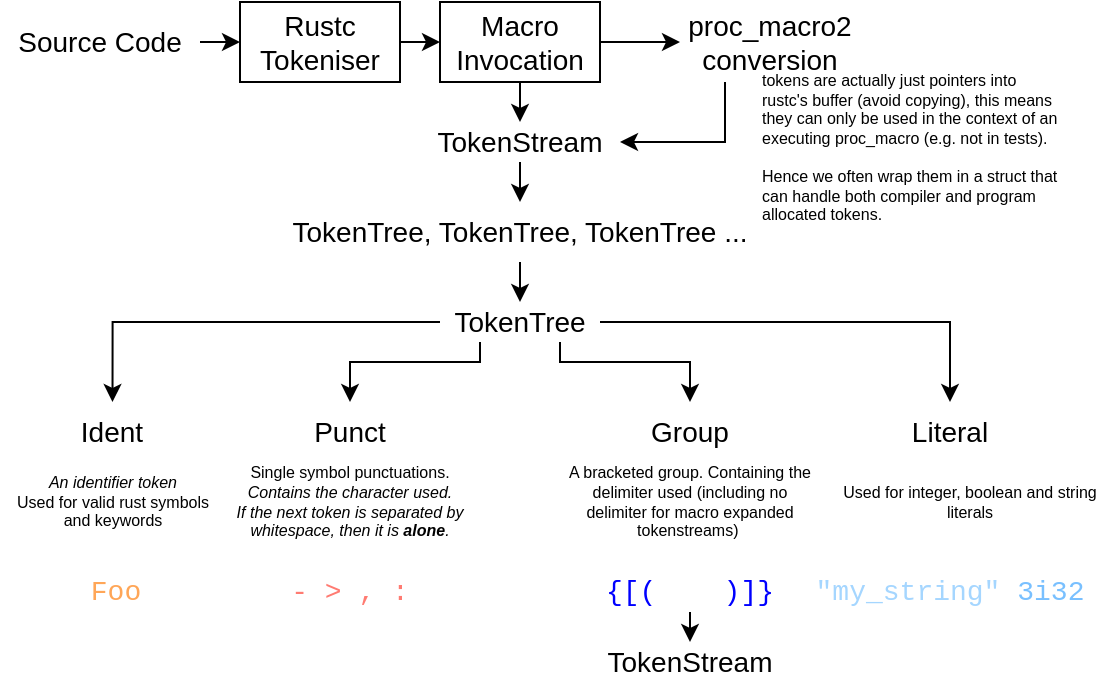 <mxfile>
    <diagram id="-6t1l9IEK4NTy3ZGaixX" name="Page-1">
        <mxGraphModel dx="1004" dy="1756" grid="1" gridSize="10" guides="1" tooltips="1" connect="1" arrows="1" fold="1" page="1" pageScale="1" pageWidth="850" pageHeight="1100" math="0" shadow="0">
            <root>
                <mxCell id="0"/>
                <mxCell id="1" parent="0"/>
                <mxCell id="7" value="&lt;font style=&quot;font-size: 14px;&quot;&gt;Punct&lt;/font&gt;" style="text;html=1;strokeColor=none;fillColor=none;align=center;verticalAlign=middle;whiteSpace=wrap;rounded=0;fontSize=8;" vertex="1" parent="1">
                    <mxGeometry x="120" y="50" width="110" height="30" as="geometry"/>
                </mxCell>
                <mxCell id="8" value="Single symbol punctuations.&lt;i&gt;&lt;br&gt;Contains the character used. &lt;br&gt;If the next token is separated by whitespace, then it is &lt;b&gt;alone&lt;/b&gt;.&lt;/i&gt;" style="text;html=1;strokeColor=none;fillColor=none;align=center;verticalAlign=middle;whiteSpace=wrap;rounded=0;fontSize=8;" vertex="1" parent="1">
                    <mxGeometry x="115" y="80" width="120" height="40" as="geometry"/>
                </mxCell>
                <mxCell id="10" value="&lt;i&gt;An identifier token&lt;br&gt;&lt;/i&gt;Used for valid rust symbols and keywords" style="text;html=1;strokeColor=none;fillColor=none;align=center;verticalAlign=middle;whiteSpace=wrap;rounded=0;fontSize=8;" vertex="1" parent="1">
                    <mxGeometry y="80" width="112.5" height="40" as="geometry"/>
                </mxCell>
                <mxCell id="11" value="&lt;font style=&quot;font-size: 14px;&quot;&gt;Ident&lt;/font&gt;" style="text;html=1;strokeColor=none;fillColor=none;align=center;verticalAlign=middle;whiteSpace=wrap;rounded=0;fontSize=8;" vertex="1" parent="1">
                    <mxGeometry x="1.25" y="50" width="110" height="30" as="geometry"/>
                </mxCell>
                <mxCell id="12" value="&lt;div style=&quot;font-family: Consolas, &amp;quot;Courier New&amp;quot;, monospace; font-size: 14px; line-height: 19px;&quot;&gt;&lt;font color=&quot;#ffa657&quot;&gt;Foo&lt;/font&gt;&lt;/div&gt;" style="text;html=1;strokeColor=none;fillColor=none;align=center;verticalAlign=middle;whiteSpace=wrap;rounded=0;fontSize=8;labelBackgroundColor=none;" vertex="1" parent="1">
                    <mxGeometry x="2.5" y="130" width="110" height="30" as="geometry"/>
                </mxCell>
                <mxCell id="13" value="&lt;div style=&quot;font-family: Consolas, &amp;quot;Courier New&amp;quot;, monospace; font-size: 14px; line-height: 19px;&quot;&gt;&lt;div style=&quot;color: rgb(230, 237, 243); line-height: 19px;&quot;&gt;&lt;span style=&quot;color: #ff7b72;&quot;&gt;-&amp;nbsp;&lt;/span&gt;&lt;span style=&quot;color: rgb(255, 123, 114);&quot;&gt;&amp;gt; ,&amp;nbsp;&lt;/span&gt;&lt;span style=&quot;color: rgb(255, 123, 114);&quot;&gt;:&lt;/span&gt;&lt;/div&gt;&lt;/div&gt;" style="text;html=1;strokeColor=none;fillColor=none;align=center;verticalAlign=middle;whiteSpace=wrap;rounded=0;fontSize=8;labelBackgroundColor=none;" vertex="1" parent="1">
                    <mxGeometry x="120" y="130" width="110" height="30" as="geometry"/>
                </mxCell>
                <mxCell id="21" style="edgeStyle=none;html=1;entryX=0.5;entryY=0;entryDx=0;entryDy=0;fontSize=14;" edge="1" parent="1" source="16" target="20">
                    <mxGeometry relative="1" as="geometry"/>
                </mxCell>
                <mxCell id="16" value="&lt;div style=&quot;font-family: Consolas, &amp;quot;Courier New&amp;quot;, monospace; font-size: 14px; line-height: 19px;&quot;&gt;&lt;div style=&quot;line-height: 19px;&quot;&gt;&lt;div style=&quot;line-height: 19px;&quot;&gt;&lt;span style=&quot;&quot;&gt;{&lt;/span&gt;[(&amp;nbsp; &amp;nbsp; )]}&lt;/div&gt;&lt;/div&gt;&lt;/div&gt;" style="text;html=1;strokeColor=none;fillColor=none;align=center;verticalAlign=middle;whiteSpace=wrap;rounded=0;fontSize=8;labelBackgroundColor=none;fontColor=#0000FF;" vertex="1" parent="1">
                    <mxGeometry x="295" y="135" width="100" height="20" as="geometry"/>
                </mxCell>
                <mxCell id="18" value="&lt;font style=&quot;font-size: 14px;&quot;&gt;Group&lt;/font&gt;" style="text;html=1;strokeColor=none;fillColor=none;align=center;verticalAlign=middle;whiteSpace=wrap;rounded=0;fontSize=8;" vertex="1" parent="1">
                    <mxGeometry x="290" y="50" width="110" height="30" as="geometry"/>
                </mxCell>
                <mxCell id="19" value="A bracketed group. Containing the delimiter used (including no delimiter for macro expanded tokenstreams)&amp;nbsp;" style="text;html=1;strokeColor=none;fillColor=none;align=center;verticalAlign=middle;whiteSpace=wrap;rounded=0;fontSize=8;" vertex="1" parent="1">
                    <mxGeometry x="280" y="80" width="130" height="40" as="geometry"/>
                </mxCell>
                <mxCell id="20" value="TokenStream" style="text;html=1;strokeColor=none;fillColor=none;align=center;verticalAlign=middle;whiteSpace=wrap;rounded=0;fontSize=14;" vertex="1" parent="1">
                    <mxGeometry x="295" y="170" width="100" height="20" as="geometry"/>
                </mxCell>
                <mxCell id="22" value="&lt;font style=&quot;font-size: 14px;&quot;&gt;Literal&lt;/font&gt;" style="text;html=1;strokeColor=none;fillColor=none;align=center;verticalAlign=middle;whiteSpace=wrap;rounded=0;fontSize=8;" vertex="1" parent="1">
                    <mxGeometry x="420" y="50" width="110" height="30" as="geometry"/>
                </mxCell>
                <mxCell id="23" value="Used for integer, boolean and string literals" style="text;html=1;strokeColor=none;fillColor=none;align=center;verticalAlign=middle;whiteSpace=wrap;rounded=0;fontSize=8;" vertex="1" parent="1">
                    <mxGeometry x="420" y="80" width="130" height="40" as="geometry"/>
                </mxCell>
                <mxCell id="29" value="&lt;div style=&quot;font-family: Consolas, &amp;quot;Courier New&amp;quot;, monospace; font-size: 14px; line-height: 19px;&quot;&gt;&lt;div style=&quot;color: rgb(230, 237, 243); line-height: 19px;&quot;&gt;&lt;div style=&quot;line-height: 19px;&quot;&gt;&lt;span style=&quot;color: #a5d6ff;&quot;&gt;&quot;my_string&quot;&amp;nbsp;&lt;/span&gt;&lt;span style=&quot;color: rgb(121, 192, 255);&quot;&gt;3&lt;/span&gt;&lt;span style=&quot;color: rgb(121, 192, 255);&quot;&gt;i32&lt;/span&gt;&lt;/div&gt;&lt;/div&gt;&lt;/div&gt;" style="text;html=1;strokeColor=none;fillColor=none;align=center;verticalAlign=middle;whiteSpace=wrap;rounded=0;fontSize=8;labelBackgroundColor=none;" vertex="1" parent="1">
                    <mxGeometry x="420" y="130" width="110" height="30" as="geometry"/>
                </mxCell>
                <mxCell id="31" style="edgeStyle=orthogonalEdgeStyle;html=1;exitX=0;exitY=0.5;exitDx=0;exitDy=0;entryX=0.5;entryY=0;entryDx=0;entryDy=0;fontSize=14;rounded=0;" edge="1" parent="1" source="30" target="11">
                    <mxGeometry relative="1" as="geometry"/>
                </mxCell>
                <mxCell id="32" style="edgeStyle=orthogonalEdgeStyle;html=1;exitX=0.25;exitY=1;exitDx=0;exitDy=0;entryX=0.5;entryY=0;entryDx=0;entryDy=0;fontSize=14;rounded=0;" edge="1" parent="1" source="30" target="7">
                    <mxGeometry relative="1" as="geometry">
                        <Array as="points">
                            <mxPoint x="240" y="30"/>
                            <mxPoint x="175" y="30"/>
                        </Array>
                    </mxGeometry>
                </mxCell>
                <mxCell id="33" style="edgeStyle=orthogonalEdgeStyle;html=1;exitX=0.75;exitY=1;exitDx=0;exitDy=0;entryX=0.5;entryY=0;entryDx=0;entryDy=0;fontSize=14;rounded=0;" edge="1" parent="1" source="30" target="18">
                    <mxGeometry relative="1" as="geometry">
                        <Array as="points">
                            <mxPoint x="280" y="30"/>
                            <mxPoint x="345" y="30"/>
                        </Array>
                    </mxGeometry>
                </mxCell>
                <mxCell id="34" style="edgeStyle=orthogonalEdgeStyle;html=1;exitX=1;exitY=0.5;exitDx=0;exitDy=0;entryX=0.5;entryY=0;entryDx=0;entryDy=0;fontSize=14;rounded=0;" edge="1" parent="1" source="30" target="22">
                    <mxGeometry relative="1" as="geometry"/>
                </mxCell>
                <mxCell id="30" value="TokenTree" style="text;html=1;strokeColor=none;fillColor=none;align=center;verticalAlign=middle;whiteSpace=wrap;rounded=0;fontSize=14;" vertex="1" parent="1">
                    <mxGeometry x="220" width="80" height="20" as="geometry"/>
                </mxCell>
                <mxCell id="37" style="edgeStyle=orthogonalEdgeStyle;rounded=0;html=1;exitX=1;exitY=0.5;exitDx=0;exitDy=0;entryX=0;entryY=0.5;entryDx=0;entryDy=0;fontSize=14;" edge="1" parent="1" source="35" target="36">
                    <mxGeometry relative="1" as="geometry"/>
                </mxCell>
                <mxCell id="35" value="Source Code" style="text;html=1;strokeColor=none;fillColor=none;align=center;verticalAlign=middle;whiteSpace=wrap;rounded=0;labelBackgroundColor=none;fontSize=14;" vertex="1" parent="1">
                    <mxGeometry y="-145" width="100" height="30" as="geometry"/>
                </mxCell>
                <mxCell id="40" style="edgeStyle=orthogonalEdgeStyle;rounded=0;html=1;exitX=1;exitY=0.5;exitDx=0;exitDy=0;entryX=0;entryY=0.5;entryDx=0;entryDy=0;fontSize=14;" edge="1" parent="1" source="36" target="38">
                    <mxGeometry relative="1" as="geometry"/>
                </mxCell>
                <mxCell id="36" value="Rustc&lt;br&gt;Tokeniser" style="rounded=0;whiteSpace=wrap;html=1;labelBackgroundColor=none;fontSize=14;" vertex="1" parent="1">
                    <mxGeometry x="120" y="-150" width="80" height="40" as="geometry"/>
                </mxCell>
                <mxCell id="39" style="edgeStyle=orthogonalEdgeStyle;rounded=0;html=1;exitX=0.5;exitY=1;exitDx=0;exitDy=0;entryX=0.5;entryY=0;entryDx=0;entryDy=0;fontSize=14;" edge="1" parent="1" source="41" target="30">
                    <mxGeometry relative="1" as="geometry"/>
                </mxCell>
                <mxCell id="43" style="edgeStyle=orthogonalEdgeStyle;rounded=0;html=1;exitX=0.5;exitY=1;exitDx=0;exitDy=0;entryX=0.5;entryY=0;entryDx=0;entryDy=0;fontSize=14;" edge="1" parent="1" source="38" target="42">
                    <mxGeometry relative="1" as="geometry"/>
                </mxCell>
                <mxCell id="47" style="edgeStyle=orthogonalEdgeStyle;rounded=0;html=1;exitX=1;exitY=0.5;exitDx=0;exitDy=0;entryX=0;entryY=0.5;entryDx=0;entryDy=0;fontSize=8;" edge="1" parent="1" source="38" target="46">
                    <mxGeometry relative="1" as="geometry"/>
                </mxCell>
                <mxCell id="38" value="Macro Invocation" style="rounded=0;whiteSpace=wrap;html=1;labelBackgroundColor=none;fontSize=14;" vertex="1" parent="1">
                    <mxGeometry x="220" y="-150" width="80" height="40" as="geometry"/>
                </mxCell>
                <mxCell id="41" value="TokenTree, TokenTree, TokenTree ...&lt;br&gt;&lt;span style=&quot;color: rgba(0, 0, 0, 0); font-family: monospace; font-size: 0px; text-align: start;&quot;&gt;%3CmxGraphModel%3E%3Croot%3E%3CmxCell%20id%3D%220%22%2F%3E%3CmxCell%20id%3D%221%22%20parent%3D%220%22%2F%3E%3CmxCell%20id%3D%222%22%20value%3D%22TokenTree%22%20style%3D%22text%3Bhtml%3D1%3BstrokeColor%3Dnone%3BfillColor%3Dnone%3Balign%3Dcenter%3BverticalAlign%3Dmiddle%3BwhiteSpace%3Dwrap%3Brounded%3D0%3BfontSize%3D14%3B%22%20vertex%3D%221%22%20parent%3D%221%22%3E%3CmxGeometry%20x%3D%22205%22%20y%3D%22200%22%20width%3D%2280%22%20height%3D%2230%22%20as%3D%22geometry%22%2F%3E%3C%2FmxCell%3E%3C%2Froot%3E%3C%2FmxGraphModel%3E&lt;/span&gt;" style="text;html=1;strokeColor=none;fillColor=none;align=center;verticalAlign=top;whiteSpace=wrap;rounded=0;fontSize=14;" vertex="1" parent="1">
                    <mxGeometry x="141.25" y="-50" width="237.5" height="30" as="geometry"/>
                </mxCell>
                <mxCell id="44" style="edgeStyle=orthogonalEdgeStyle;rounded=0;html=1;exitX=0.5;exitY=1;exitDx=0;exitDy=0;entryX=0.5;entryY=0;entryDx=0;entryDy=0;fontSize=14;" edge="1" parent="1" source="42" target="41">
                    <mxGeometry relative="1" as="geometry"/>
                </mxCell>
                <mxCell id="42" value="TokenStream" style="text;html=1;strokeColor=none;fillColor=none;align=center;verticalAlign=middle;whiteSpace=wrap;rounded=0;fontSize=14;" vertex="1" parent="1">
                    <mxGeometry x="210" y="-90" width="100" height="20" as="geometry"/>
                </mxCell>
                <mxCell id="45" value="tokens are actually just pointers into rustc's buffer (avoid copying), this means they can only be used in the context of an executing proc_macro (e.g. not in tests). &lt;br&gt;&lt;br&gt;Hence we often wrap them in a struct that can handle both compiler and program allocated tokens." style="text;html=1;strokeColor=none;fillColor=none;align=left;verticalAlign=middle;whiteSpace=wrap;rounded=0;labelBackgroundColor=none;fontSize=8;" vertex="1" parent="1">
                    <mxGeometry x="378.75" y="-115" width="151.25" height="75" as="geometry"/>
                </mxCell>
                <mxCell id="48" style="edgeStyle=orthogonalEdgeStyle;rounded=0;html=1;exitX=0.25;exitY=1;exitDx=0;exitDy=0;entryX=1;entryY=0.5;entryDx=0;entryDy=0;fontSize=8;" edge="1" parent="1" source="46" target="42">
                    <mxGeometry relative="1" as="geometry"/>
                </mxCell>
                <mxCell id="46" value="proc_macro2&lt;br&gt;conversion" style="rounded=0;whiteSpace=wrap;html=1;labelBackgroundColor=none;fontSize=14;strokeColor=none;fillColor=none;" vertex="1" parent="1">
                    <mxGeometry x="340" y="-150" width="90" height="40" as="geometry"/>
                </mxCell>
            </root>
        </mxGraphModel>
    </diagram>
</mxfile>